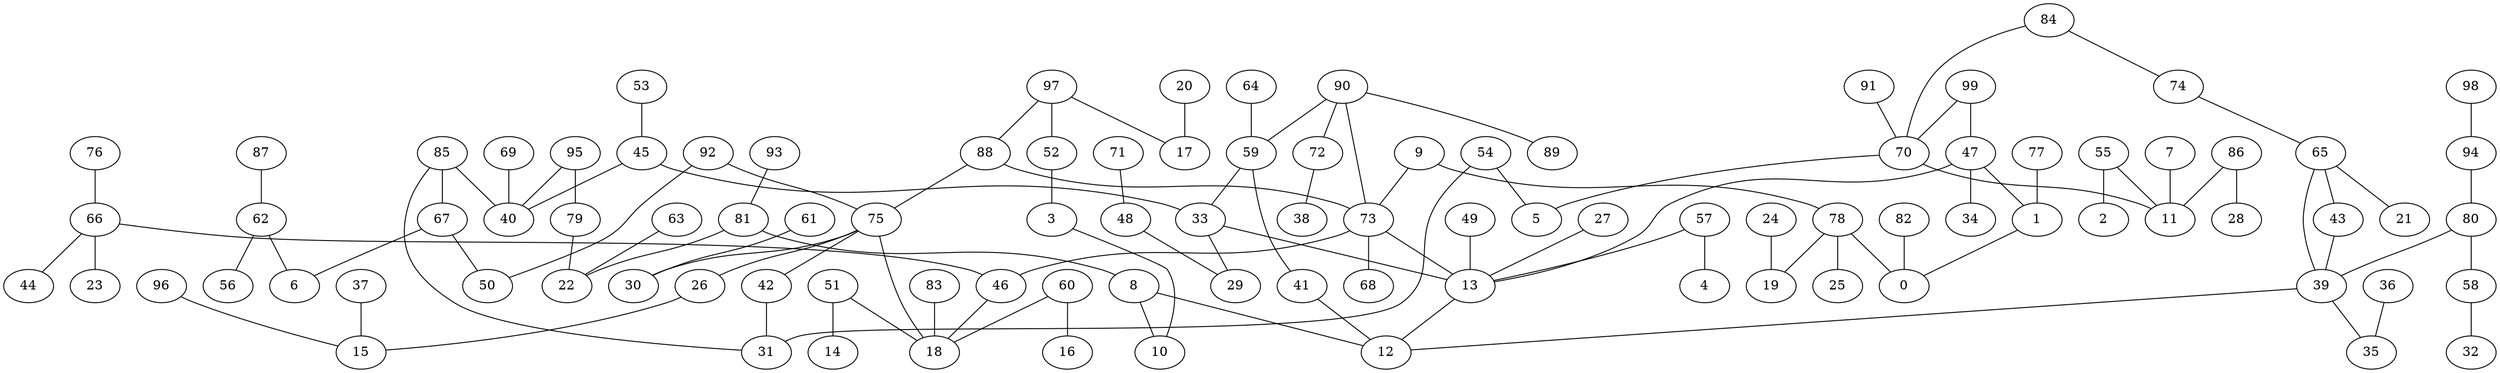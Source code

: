 digraph GG_graph {

subgraph G_graph {
edge [color = black]
"54" -> "31" [dir = none]
"91" -> "70" [dir = none]
"64" -> "59" [dir = none]
"98" -> "94" [dir = none]
"87" -> "62" [dir = none]
"77" -> "1" [dir = none]
"92" -> "50" [dir = none]
"24" -> "19" [dir = none]
"49" -> "13" [dir = none]
"93" -> "81" [dir = none]
"61" -> "30" [dir = none]
"82" -> "0" [dir = none]
"53" -> "45" [dir = none]
"26" -> "15" [dir = none]
"41" -> "12" [dir = none]
"51" -> "14" [dir = none]
"51" -> "18" [dir = none]
"76" -> "66" [dir = none]
"1" -> "0" [dir = none]
"78" -> "25" [dir = none]
"78" -> "19" [dir = none]
"36" -> "35" [dir = none]
"9" -> "73" [dir = none]
"9" -> "78" [dir = none]
"7" -> "11" [dir = none]
"65" -> "21" [dir = none]
"65" -> "39" [dir = none]
"72" -> "38" [dir = none]
"75" -> "26" [dir = none]
"75" -> "42" [dir = none]
"75" -> "18" [dir = none]
"75" -> "30" [dir = none]
"73" -> "68" [dir = none]
"73" -> "13" [dir = none]
"90" -> "72" [dir = none]
"90" -> "89" [dir = none]
"90" -> "59" [dir = none]
"90" -> "73" [dir = none]
"39" -> "35" [dir = none]
"39" -> "12" [dir = none]
"48" -> "29" [dir = none]
"80" -> "58" [dir = none]
"80" -> "39" [dir = none]
"27" -> "13" [dir = none]
"83" -> "18" [dir = none]
"88" -> "75" [dir = none]
"88" -> "73" [dir = none]
"33" -> "29" [dir = none]
"33" -> "13" [dir = none]
"13" -> "12" [dir = none]
"99" -> "70" [dir = none]
"99" -> "47" [dir = none]
"94" -> "80" [dir = none]
"97" -> "17" [dir = none]
"97" -> "52" [dir = none]
"97" -> "88" [dir = none]
"62" -> "56" [dir = none]
"62" -> "6" [dir = none]
"3" -> "10" [dir = none]
"55" -> "2" [dir = none]
"55" -> "11" [dir = none]
"45" -> "40" [dir = none]
"45" -> "33" [dir = none]
"57" -> "4" [dir = none]
"57" -> "13" [dir = none]
"20" -> "17" [dir = none]
"86" -> "28" [dir = none]
"86" -> "11" [dir = none]
"71" -> "48" [dir = none]
"37" -> "15" [dir = none]
"46" -> "18" [dir = none]
"96" -> "15" [dir = none]
"47" -> "34" [dir = none]
"47" -> "1" [dir = none]
"47" -> "13" [dir = none]
"43" -> "39" [dir = none]
"63" -> "22" [dir = none]
"8" -> "10" [dir = none]
"8" -> "12" [dir = none]
"58" -> "32" [dir = none]
"84" -> "74" [dir = none]
"84" -> "70" [dir = none]
"85" -> "31" [dir = none]
"85" -> "67" [dir = none]
"85" -> "40" [dir = none]
"60" -> "16" [dir = none]
"60" -> "18" [dir = none]
"70" -> "5" [dir = none]
"70" -> "11" [dir = none]
"66" -> "23" [dir = none]
"66" -> "44" [dir = none]
"66" -> "46" [dir = none]
"69" -> "40" [dir = none]
"81" -> "22" [dir = none]
"81" -> "8" [dir = none]
"95" -> "79" [dir = none]
"95" -> "40" [dir = none]
"67" -> "50" [dir = none]
"67" -> "6" [dir = none]
"79" -> "22" [dir = none]
"73" -> "46" [dir = none]
"59" -> "33" [dir = none]
"42" -> "31" [dir = none]
"78" -> "0" [dir = none]
"59" -> "41" [dir = none]
"65" -> "43" [dir = none]
"54" -> "5" [dir = none]
"74" -> "65" [dir = none]
"52" -> "3" [dir = none]
"92" -> "75" [dir = none]
}

}
